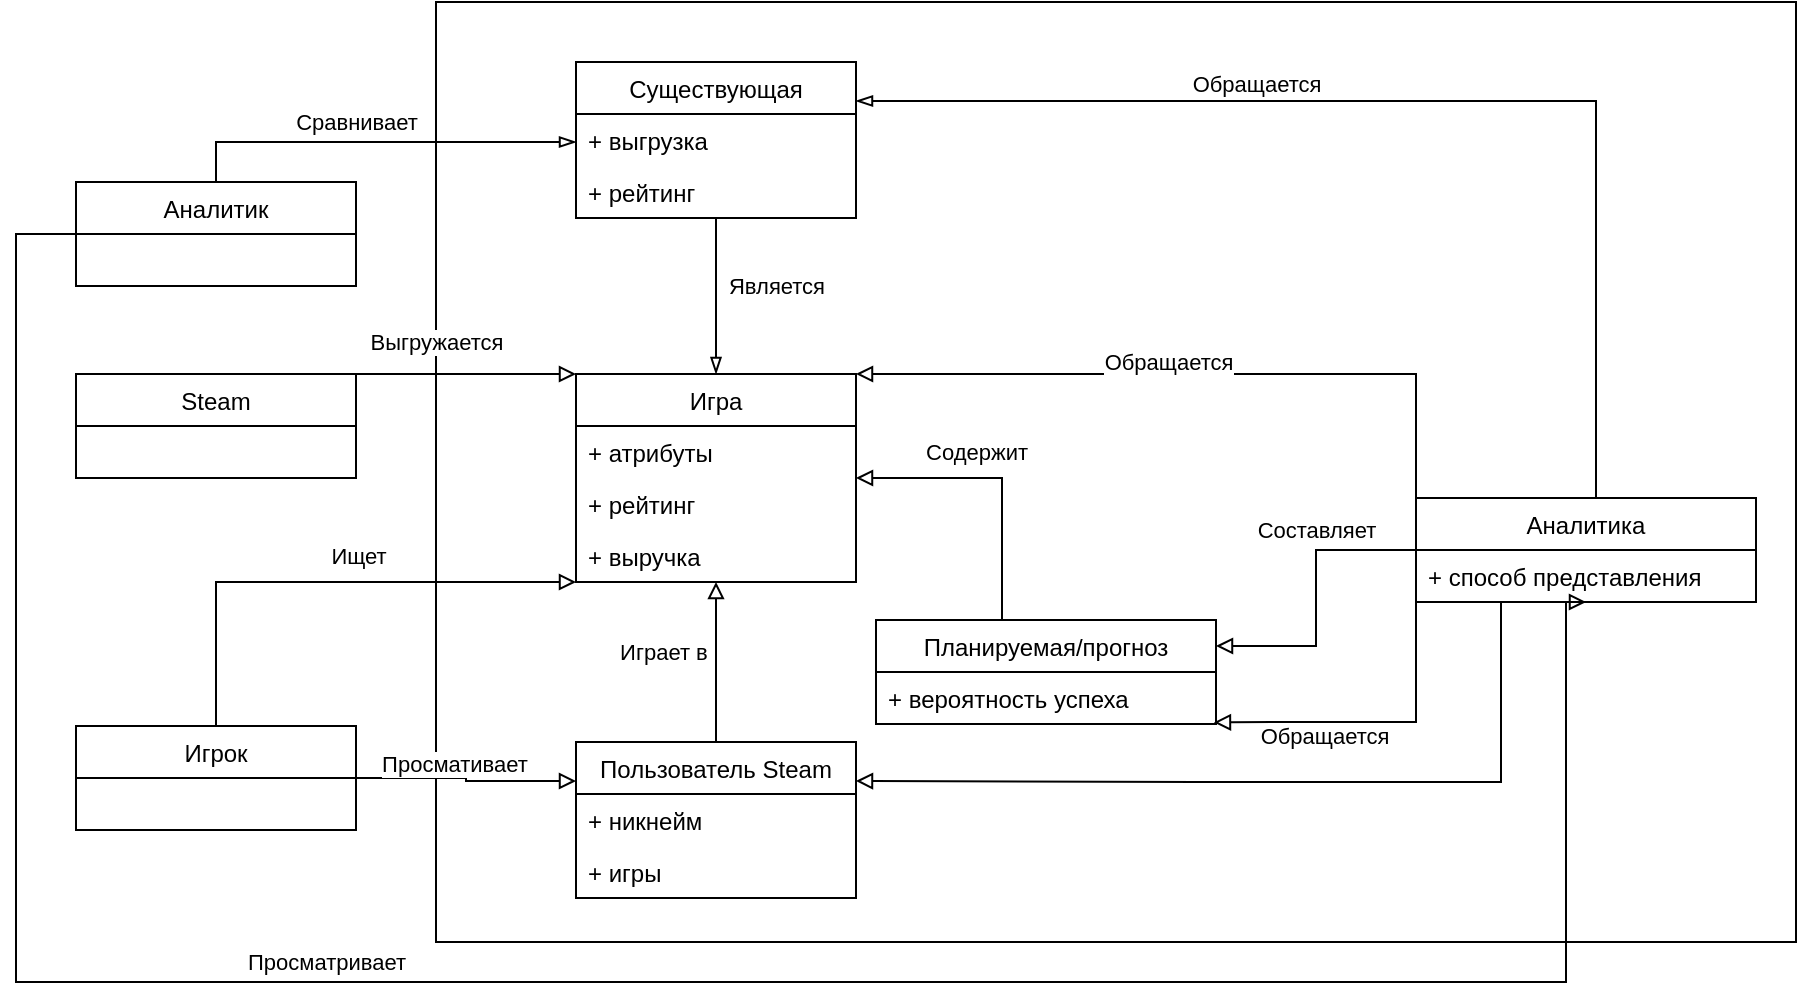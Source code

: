 <mxfile version="20.5.1" type="device"><diagram id="R2lEEEUBdFMjLlhIrx00" name="Page-1"><mxGraphModel dx="1978" dy="597" grid="1" gridSize="10" guides="1" tooltips="1" connect="1" arrows="1" fold="1" page="1" pageScale="1" pageWidth="850" pageHeight="1100" math="0" shadow="0" extFonts="Permanent Marker^https://fonts.googleapis.com/css?family=Permanent+Marker"><root><mxCell id="0"/><mxCell id="1" parent="0"/><mxCell id="leXxDuTtHn74MN9ZKZbG-64" value="" style="rounded=0;whiteSpace=wrap;html=1;" parent="1" vertex="1"><mxGeometry x="-50" y="40" width="680" height="470" as="geometry"/></mxCell><mxCell id="EjH19p9y_Ra-nBLG7bsT-40" style="edgeStyle=orthogonalEdgeStyle;rounded=0;orthogonalLoop=1;jettySize=auto;html=1;endArrow=block;endFill=0;exitX=0.5;exitY=0;exitDx=0;exitDy=0;entryX=0;entryY=1;entryDx=0;entryDy=0;" parent="1" source="leXxDuTtHn74MN9ZKZbG-23" target="leXxDuTtHn74MN9ZKZbG-10" edge="1"><mxGeometry relative="1" as="geometry"><Array as="points"><mxPoint x="-160" y="330"/></Array><mxPoint x="-150" y="330" as="targetPoint"/></mxGeometry></mxCell><mxCell id="EjH19p9y_Ra-nBLG7bsT-41" value="Ищет" style="edgeLabel;html=1;align=center;verticalAlign=middle;resizable=0;points=[];" parent="EjH19p9y_Ra-nBLG7bsT-40" vertex="1" connectable="0"><mxGeometry x="0.234" y="-2" relative="1" as="geometry"><mxPoint x="-13" y="-15" as="offset"/></mxGeometry></mxCell><mxCell id="EjH19p9y_Ra-nBLG7bsT-36" value="" style="endArrow=block;html=1;rounded=0;exitX=0.5;exitY=0;exitDx=0;exitDy=0;endFill=0;edgeStyle=orthogonalEdgeStyle;" parent="1" source="leXxDuTtHn74MN9ZKZbG-19" target="leXxDuTtHn74MN9ZKZbG-10" edge="1"><mxGeometry width="50" height="50" relative="1" as="geometry"><mxPoint x="700" y="480" as="sourcePoint"/><mxPoint x="750" y="430" as="targetPoint"/></mxGeometry></mxCell><mxCell id="EjH19p9y_Ra-nBLG7bsT-39" value="Играет в&amp;nbsp;" style="edgeLabel;html=1;align=center;verticalAlign=middle;resizable=0;points=[];" parent="EjH19p9y_Ra-nBLG7bsT-36" vertex="1" connectable="0"><mxGeometry x="-0.409" y="-1" relative="1" as="geometry"><mxPoint x="-26" y="-22" as="offset"/></mxGeometry></mxCell><mxCell id="9G43VsGfqXo3Cg_WBmY--5" style="edgeStyle=orthogonalEdgeStyle;rounded=0;orthogonalLoop=1;jettySize=auto;html=1;entryX=1;entryY=0;entryDx=0;entryDy=0;endArrow=none;endFill=0;exitX=0;exitY=0;exitDx=0;exitDy=0;startArrow=block;startFill=0;" parent="1" source="leXxDuTtHn74MN9ZKZbG-10" target="leXxDuTtHn74MN9ZKZbG-27" edge="1"><mxGeometry relative="1" as="geometry"><Array as="points"><mxPoint x="-70" y="226"/><mxPoint x="-70" y="226"/></Array></mxGeometry></mxCell><mxCell id="EgienGKM9ZwrlKsihXmY-4" value="Выгружается" style="edgeLabel;html=1;align=center;verticalAlign=middle;resizable=0;points=[];" vertex="1" connectable="0" parent="9G43VsGfqXo3Cg_WBmY--5"><mxGeometry x="-0.154" y="1" relative="1" as="geometry"><mxPoint x="-24" y="-17" as="offset"/></mxGeometry></mxCell><mxCell id="leXxDuTtHn74MN9ZKZbG-10" value="Игра" style="swimlane;fontStyle=0;childLayout=stackLayout;horizontal=1;startSize=26;fillColor=none;horizontalStack=0;resizeParent=1;resizeParentMax=0;resizeLast=0;collapsible=1;marginBottom=0;" parent="1" vertex="1"><mxGeometry x="20" y="226" width="140" height="104" as="geometry"/></mxCell><mxCell id="leXxDuTtHn74MN9ZKZbG-11" value="+ атрибуты" style="text;strokeColor=none;fillColor=none;align=left;verticalAlign=top;spacingLeft=4;spacingRight=4;overflow=hidden;rotatable=0;points=[[0,0.5],[1,0.5]];portConstraint=eastwest;" parent="leXxDuTtHn74MN9ZKZbG-10" vertex="1"><mxGeometry y="26" width="140" height="26" as="geometry"/></mxCell><mxCell id="leXxDuTtHn74MN9ZKZbG-13" value="+ рейтинг" style="text;strokeColor=none;fillColor=none;align=left;verticalAlign=top;spacingLeft=4;spacingRight=4;overflow=hidden;rotatable=0;points=[[0,0.5],[1,0.5]];portConstraint=eastwest;" parent="leXxDuTtHn74MN9ZKZbG-10" vertex="1"><mxGeometry y="52" width="140" height="26" as="geometry"/></mxCell><mxCell id="leXxDuTtHn74MN9ZKZbG-18" value="+ выручка" style="text;strokeColor=none;fillColor=none;align=left;verticalAlign=top;spacingLeft=4;spacingRight=4;overflow=hidden;rotatable=0;points=[[0,0.5],[1,0.5]];portConstraint=eastwest;" parent="leXxDuTtHn74MN9ZKZbG-10" vertex="1"><mxGeometry y="78" width="140" height="26" as="geometry"/></mxCell><mxCell id="leXxDuTtHn74MN9ZKZbG-19" value="Пользователь Steam" style="swimlane;fontStyle=0;childLayout=stackLayout;horizontal=1;startSize=26;fillColor=none;horizontalStack=0;resizeParent=1;resizeParentMax=0;resizeLast=0;collapsible=1;marginBottom=0;" parent="1" vertex="1"><mxGeometry x="20" y="410" width="140" height="78" as="geometry"/></mxCell><mxCell id="leXxDuTtHn74MN9ZKZbG-20" value="+ никнейм" style="text;strokeColor=none;fillColor=none;align=left;verticalAlign=top;spacingLeft=4;spacingRight=4;overflow=hidden;rotatable=0;points=[[0,0.5],[1,0.5]];portConstraint=eastwest;" parent="leXxDuTtHn74MN9ZKZbG-19" vertex="1"><mxGeometry y="26" width="140" height="26" as="geometry"/></mxCell><mxCell id="leXxDuTtHn74MN9ZKZbG-21" value="+ игры" style="text;strokeColor=none;fillColor=none;align=left;verticalAlign=top;spacingLeft=4;spacingRight=4;overflow=hidden;rotatable=0;points=[[0,0.5],[1,0.5]];portConstraint=eastwest;" parent="leXxDuTtHn74MN9ZKZbG-19" vertex="1"><mxGeometry y="52" width="140" height="26" as="geometry"/></mxCell><mxCell id="leXxDuTtHn74MN9ZKZbG-68" style="edgeStyle=orthogonalEdgeStyle;rounded=0;orthogonalLoop=1;jettySize=auto;html=1;entryX=0;entryY=0.25;entryDx=0;entryDy=0;endArrow=block;endFill=0;" parent="1" source="leXxDuTtHn74MN9ZKZbG-23" target="leXxDuTtHn74MN9ZKZbG-19" edge="1"><mxGeometry relative="1" as="geometry"/></mxCell><mxCell id="EgienGKM9ZwrlKsihXmY-1" value="Просмативает" style="edgeLabel;html=1;align=center;verticalAlign=middle;resizable=0;points=[];" vertex="1" connectable="0" parent="leXxDuTtHn74MN9ZKZbG-68"><mxGeometry x="0.121" y="1" relative="1" as="geometry"><mxPoint x="-12" y="-8" as="offset"/></mxGeometry></mxCell><mxCell id="leXxDuTtHn74MN9ZKZbG-23" value="Игрок" style="swimlane;fontStyle=0;childLayout=stackLayout;horizontal=1;startSize=26;fillColor=none;horizontalStack=0;resizeParent=1;resizeParentMax=0;resizeLast=0;collapsible=1;marginBottom=0;" parent="1" vertex="1"><mxGeometry x="-230" y="402" width="140" height="52" as="geometry"/></mxCell><mxCell id="leXxDuTtHn74MN9ZKZbG-27" value="Steam" style="swimlane;fontStyle=0;childLayout=stackLayout;horizontal=1;startSize=26;fillColor=none;horizontalStack=0;resizeParent=1;resizeParentMax=0;resizeLast=0;collapsible=1;marginBottom=0;" parent="1" vertex="1"><mxGeometry x="-230" y="226" width="140" height="52" as="geometry"/></mxCell><mxCell id="leXxDuTtHn74MN9ZKZbG-61" style="edgeStyle=orthogonalEdgeStyle;rounded=0;orthogonalLoop=1;jettySize=auto;html=1;entryX=1;entryY=0.25;entryDx=0;entryDy=0;endArrow=block;endFill=0;" parent="1" source="leXxDuTtHn74MN9ZKZbG-31" target="leXxDuTtHn74MN9ZKZbG-53" edge="1"><mxGeometry relative="1" as="geometry"/></mxCell><mxCell id="EgienGKM9ZwrlKsihXmY-7" value="Составляет" style="edgeLabel;html=1;align=center;verticalAlign=middle;resizable=0;points=[];" vertex="1" connectable="0" parent="leXxDuTtHn74MN9ZKZbG-61"><mxGeometry x="-0.437" y="1" relative="1" as="geometry"><mxPoint x="-9" y="-11" as="offset"/></mxGeometry></mxCell><mxCell id="leXxDuTtHn74MN9ZKZbG-63" style="edgeStyle=orthogonalEdgeStyle;rounded=0;orthogonalLoop=1;jettySize=auto;html=1;endArrow=block;endFill=0;entryX=0.994;entryY=0.969;entryDx=0;entryDy=0;entryPerimeter=0;exitX=0;exitY=1;exitDx=0;exitDy=0;" parent="1" source="leXxDuTtHn74MN9ZKZbG-31" target="leXxDuTtHn74MN9ZKZbG-36" edge="1"><mxGeometry relative="1" as="geometry"><Array as="points"><mxPoint x="440" y="340"/><mxPoint x="440" y="400"/><mxPoint x="380" y="400"/><mxPoint x="380" y="352"/></Array></mxGeometry></mxCell><mxCell id="EgienGKM9ZwrlKsihXmY-8" value="Обращается" style="edgeLabel;html=1;align=center;verticalAlign=middle;resizable=0;points=[];" vertex="1" connectable="0" parent="leXxDuTtHn74MN9ZKZbG-63"><mxGeometry x="0.323" y="-1" relative="1" as="geometry"><mxPoint y="8" as="offset"/></mxGeometry></mxCell><mxCell id="leXxDuTtHn74MN9ZKZbG-69" style="edgeStyle=orthogonalEdgeStyle;rounded=0;orthogonalLoop=1;jettySize=auto;html=1;endArrow=block;endFill=0;exitX=0;exitY=0;exitDx=0;exitDy=0;entryX=1;entryY=0;entryDx=0;entryDy=0;" parent="1" source="leXxDuTtHn74MN9ZKZbG-31" target="leXxDuTtHn74MN9ZKZbG-10" edge="1"><mxGeometry relative="1" as="geometry"><Array as="points"><mxPoint x="440" y="226"/></Array><mxPoint x="120" y="230" as="targetPoint"/></mxGeometry></mxCell><mxCell id="EgienGKM9ZwrlKsihXmY-6" value="Обращается" style="edgeLabel;html=1;align=center;verticalAlign=middle;resizable=0;points=[];" vertex="1" connectable="0" parent="leXxDuTtHn74MN9ZKZbG-69"><mxGeometry x="0.136" y="1" relative="1" as="geometry"><mxPoint x="8" y="-7" as="offset"/></mxGeometry></mxCell><mxCell id="leXxDuTtHn74MN9ZKZbG-70" style="edgeStyle=orthogonalEdgeStyle;rounded=0;orthogonalLoop=1;jettySize=auto;html=1;entryX=1;entryY=0.25;entryDx=0;entryDy=0;endArrow=block;endFill=0;exitX=0.25;exitY=1;exitDx=0;exitDy=0;" parent="1" source="leXxDuTtHn74MN9ZKZbG-31" target="leXxDuTtHn74MN9ZKZbG-19" edge="1"><mxGeometry relative="1" as="geometry"><Array as="points"><mxPoint x="483" y="340"/><mxPoint x="483" y="430"/><mxPoint x="330" y="430"/><mxPoint x="330" y="429"/></Array></mxGeometry></mxCell><mxCell id="9G43VsGfqXo3Cg_WBmY--2" style="edgeStyle=orthogonalEdgeStyle;rounded=0;orthogonalLoop=1;jettySize=auto;html=1;entryX=1;entryY=0.25;entryDx=0;entryDy=0;endArrow=blockThin;endFill=0;" parent="1" source="leXxDuTtHn74MN9ZKZbG-31" target="leXxDuTtHn74MN9ZKZbG-43" edge="1"><mxGeometry relative="1" as="geometry"><Array as="points"><mxPoint x="530" y="90"/></Array></mxGeometry></mxCell><mxCell id="EgienGKM9ZwrlKsihXmY-5" value="Обращается" style="edgeLabel;html=1;align=center;verticalAlign=middle;resizable=0;points=[];" vertex="1" connectable="0" parent="9G43VsGfqXo3Cg_WBmY--2"><mxGeometry x="0.712" y="1" relative="1" as="geometry"><mxPoint x="118" y="-10" as="offset"/></mxGeometry></mxCell><mxCell id="leXxDuTtHn74MN9ZKZbG-31" value="Аналитика" style="swimlane;fontStyle=0;childLayout=stackLayout;horizontal=1;startSize=26;fillColor=none;horizontalStack=0;resizeParent=1;resizeParentMax=0;resizeLast=0;collapsible=1;marginBottom=0;" parent="1" vertex="1"><mxGeometry x="440" y="288" width="170" height="52" as="geometry"/></mxCell><mxCell id="leXxDuTtHn74MN9ZKZbG-32" value="+ способ представления" style="text;strokeColor=none;fillColor=none;align=left;verticalAlign=top;spacingLeft=4;spacingRight=4;overflow=hidden;rotatable=0;points=[[0,0.5],[1,0.5]];portConstraint=eastwest;" parent="leXxDuTtHn74MN9ZKZbG-31" vertex="1"><mxGeometry y="26" width="170" height="26" as="geometry"/></mxCell><mxCell id="leXxDuTtHn74MN9ZKZbG-65" style="edgeStyle=orthogonalEdgeStyle;rounded=0;orthogonalLoop=1;jettySize=auto;html=1;endArrow=blockThin;endFill=0;" parent="1" source="leXxDuTtHn74MN9ZKZbG-39" target="leXxDuTtHn74MN9ZKZbG-43" edge="1"><mxGeometry relative="1" as="geometry"><Array as="points"><mxPoint x="-160" y="110"/></Array></mxGeometry></mxCell><mxCell id="EgienGKM9ZwrlKsihXmY-2" value="Сравнивает" style="edgeLabel;html=1;align=center;verticalAlign=middle;resizable=0;points=[];" vertex="1" connectable="0" parent="leXxDuTtHn74MN9ZKZbG-65"><mxGeometry x="0.528" y="-2" relative="1" as="geometry"><mxPoint x="-63" y="-12" as="offset"/></mxGeometry></mxCell><mxCell id="leXxDuTtHn74MN9ZKZbG-66" style="edgeStyle=orthogonalEdgeStyle;rounded=0;orthogonalLoop=1;jettySize=auto;html=1;endArrow=block;endFill=0;entryX=0.5;entryY=1;entryDx=0;entryDy=0;" parent="1" source="leXxDuTtHn74MN9ZKZbG-39" target="leXxDuTtHn74MN9ZKZbG-31" edge="1"><mxGeometry relative="1" as="geometry"><Array as="points"><mxPoint x="-260" y="156"/><mxPoint x="-260" y="530"/><mxPoint x="515" y="530"/></Array><mxPoint x="650" y="461" as="targetPoint"/></mxGeometry></mxCell><mxCell id="EgienGKM9ZwrlKsihXmY-3" value="Просматривает" style="edgeLabel;html=1;align=center;verticalAlign=middle;resizable=0;points=[];" vertex="1" connectable="0" parent="leXxDuTtHn74MN9ZKZbG-66"><mxGeometry x="-0.133" y="-1" relative="1" as="geometry"><mxPoint x="-39" y="-11" as="offset"/></mxGeometry></mxCell><mxCell id="leXxDuTtHn74MN9ZKZbG-39" value="Аналитик" style="swimlane;fontStyle=0;childLayout=stackLayout;horizontal=1;startSize=26;fillColor=none;horizontalStack=0;resizeParent=1;resizeParentMax=0;resizeLast=0;collapsible=1;marginBottom=0;" parent="1" vertex="1"><mxGeometry x="-230" y="130" width="140" height="52" as="geometry"/></mxCell><mxCell id="9G43VsGfqXo3Cg_WBmY--1" style="edgeStyle=orthogonalEdgeStyle;rounded=0;orthogonalLoop=1;jettySize=auto;html=1;entryX=0.5;entryY=0;entryDx=0;entryDy=0;endArrow=blockThin;endFill=0;" parent="1" source="leXxDuTtHn74MN9ZKZbG-43" target="leXxDuTtHn74MN9ZKZbG-10" edge="1"><mxGeometry relative="1" as="geometry"/></mxCell><mxCell id="EgienGKM9ZwrlKsihXmY-10" value="Является" style="edgeLabel;html=1;align=center;verticalAlign=middle;resizable=0;points=[];" vertex="1" connectable="0" parent="9G43VsGfqXo3Cg_WBmY--1"><mxGeometry x="-0.203" y="-1" relative="1" as="geometry"><mxPoint x="31" y="3" as="offset"/></mxGeometry></mxCell><mxCell id="leXxDuTtHn74MN9ZKZbG-43" value="Существующая" style="swimlane;fontStyle=0;childLayout=stackLayout;horizontal=1;startSize=26;fillColor=none;horizontalStack=0;resizeParent=1;resizeParentMax=0;resizeLast=0;collapsible=1;marginBottom=0;" parent="1" vertex="1"><mxGeometry x="20" y="70" width="140" height="78" as="geometry"/></mxCell><mxCell id="leXxDuTtHn74MN9ZKZbG-44" value="+ выгрузка" style="text;strokeColor=none;fillColor=none;align=left;verticalAlign=top;spacingLeft=4;spacingRight=4;overflow=hidden;rotatable=0;points=[[0,0.5],[1,0.5]];portConstraint=eastwest;" parent="leXxDuTtHn74MN9ZKZbG-43" vertex="1"><mxGeometry y="26" width="140" height="26" as="geometry"/></mxCell><mxCell id="leXxDuTtHn74MN9ZKZbG-45" value="+ рейтинг" style="text;strokeColor=none;fillColor=none;align=left;verticalAlign=top;spacingLeft=4;spacingRight=4;overflow=hidden;rotatable=0;points=[[0,0.5],[1,0.5]];portConstraint=eastwest;" parent="leXxDuTtHn74MN9ZKZbG-43" vertex="1"><mxGeometry y="52" width="140" height="26" as="geometry"/></mxCell><mxCell id="leXxDuTtHn74MN9ZKZbG-57" style="edgeStyle=orthogonalEdgeStyle;rounded=0;orthogonalLoop=1;jettySize=auto;html=1;endArrow=block;endFill=0;exitX=0.25;exitY=0;exitDx=0;exitDy=0;entryX=1;entryY=0.5;entryDx=0;entryDy=0;" parent="1" source="leXxDuTtHn74MN9ZKZbG-53" target="leXxDuTtHn74MN9ZKZbG-10" edge="1"><mxGeometry relative="1" as="geometry"><Array as="points"><mxPoint x="233" y="278"/></Array><mxPoint x="120" y="280" as="targetPoint"/></mxGeometry></mxCell><mxCell id="EgienGKM9ZwrlKsihXmY-9" value="Содержит" style="edgeLabel;html=1;align=center;verticalAlign=middle;resizable=0;points=[];" vertex="1" connectable="0" parent="leXxDuTtHn74MN9ZKZbG-57"><mxGeometry x="0.417" y="-2" relative="1" as="geometry"><mxPoint x="12" y="-11" as="offset"/></mxGeometry></mxCell><mxCell id="leXxDuTtHn74MN9ZKZbG-53" value="Планируемая/прогноз" style="swimlane;fontStyle=0;childLayout=stackLayout;horizontal=1;startSize=26;fillColor=none;horizontalStack=0;resizeParent=1;resizeParentMax=0;resizeLast=0;collapsible=1;marginBottom=0;" parent="1" vertex="1"><mxGeometry x="170" y="349" width="170" height="52" as="geometry"/></mxCell><mxCell id="leXxDuTtHn74MN9ZKZbG-36" value="+ вероятность успеха" style="text;strokeColor=none;fillColor=none;align=left;verticalAlign=top;spacingLeft=4;spacingRight=4;overflow=hidden;rotatable=0;points=[[0,0.5],[1,0.5]];portConstraint=eastwest;" parent="leXxDuTtHn74MN9ZKZbG-53" vertex="1"><mxGeometry y="26" width="170" height="26" as="geometry"/></mxCell></root></mxGraphModel></diagram></mxfile>
